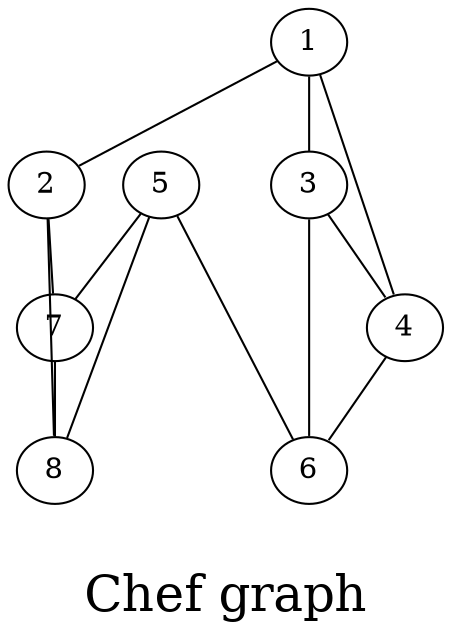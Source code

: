 /*****
Chef graph
*****/

graph G {
  graph [splines=false overlap=false]
  node  [shape=ellipse, width=0.3, height=0.3]
  1 ;
  2 ;
  3 ;
  4 ;
  7 ;
  8 ;
  6 ;
  5 ;
  1 -- 2;
  1 -- 3;
  1 -- 4;
  2 -- 7;
  2 -- 8;
  3 -- 4;
  3 -- 6;
  4 -- 6;
  7 -- 8;
  5 -- 6;
  5 -- 7;
  5 -- 8;
  label = "\nChef graph\n";  fontsize=24;
}
